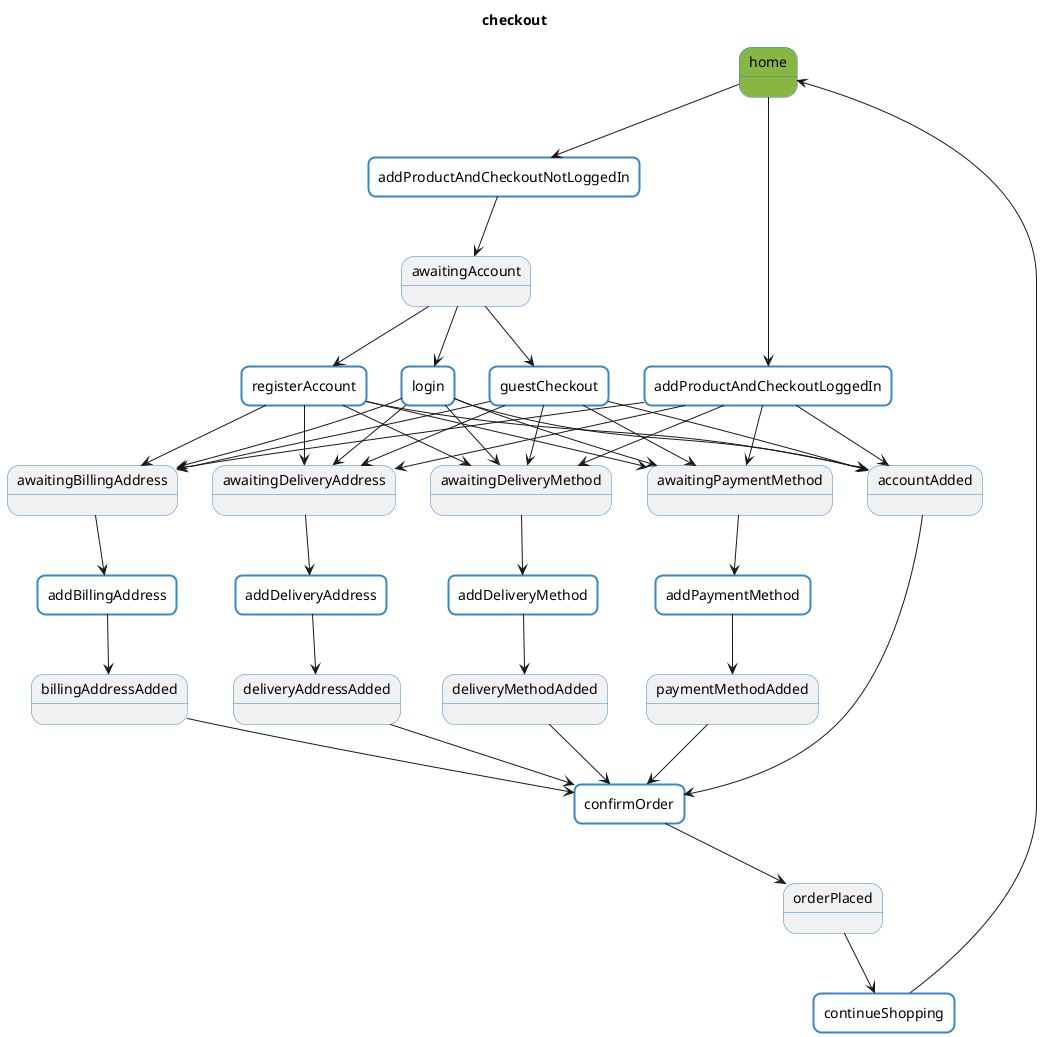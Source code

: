 @startuml
allow_mixing
title checkout
skinparam titleBorderRoundCorner 15
skinparam titleBorderThickness 2
skinparam state {
    BackgroundColor<<initial>> #87b741
    BackgroundColor<<marked>> #3887C6
    BorderColor #3887C6
    BorderColor<<marked>> Black
    FontColor<<marked>> White
}
skinparam agent {
    BackgroundColor #ffffff
    BorderColor #3887C6
}
state "home" <<initial>>
state "awaitingAccount"
state "awaitingBillingAddress"
state "awaitingDeliveryAddress"
state "awaitingDeliveryMethod"
state "awaitingPaymentMethod"
state "accountAdded"
state "billingAddressAdded"
state "deliveryAddressAdded"
state "deliveryMethodAdded"
state "paymentMethodAdded"
state "orderPlaced"
agent "addProductAndCheckoutNotLoggedIn"
agent "addProductAndCheckoutLoggedIn"
agent "login"
agent "guestCheckout"
agent "registerAccount"
agent "addBillingAddress"
agent "addDeliveryAddress"
agent "addDeliveryMethod"
agent "addPaymentMethod"
agent "confirmOrder"
agent "continueShopping"
"home" --> "addProductAndCheckoutNotLoggedIn"
"addProductAndCheckoutNotLoggedIn" --> "awaitingAccount"
"home" --> "addProductAndCheckoutLoggedIn"
"addProductAndCheckoutLoggedIn" --> "accountAdded"
"addProductAndCheckoutLoggedIn" --> "awaitingBillingAddress"
"addProductAndCheckoutLoggedIn" --> "awaitingDeliveryAddress"
"addProductAndCheckoutLoggedIn" --> "awaitingDeliveryMethod"
"addProductAndCheckoutLoggedIn" --> "awaitingPaymentMethod"
"awaitingAccount" --> "login"
"login" --> "accountAdded"
"login" --> "awaitingBillingAddress"
"login" --> "awaitingDeliveryAddress"
"login" --> "awaitingDeliveryMethod"
"login" --> "awaitingPaymentMethod"
"awaitingAccount" --> "guestCheckout"
"guestCheckout" --> "accountAdded"
"guestCheckout" --> "awaitingBillingAddress"
"guestCheckout" --> "awaitingDeliveryAddress"
"guestCheckout" --> "awaitingDeliveryMethod"
"guestCheckout" --> "awaitingPaymentMethod"
"awaitingAccount" --> "registerAccount"
"registerAccount" --> "accountAdded"
"registerAccount" --> "awaitingBillingAddress"
"registerAccount" --> "awaitingDeliveryAddress"
"registerAccount" --> "awaitingDeliveryMethod"
"registerAccount" --> "awaitingPaymentMethod"
"awaitingBillingAddress" --> "addBillingAddress"
"addBillingAddress" --> "billingAddressAdded"
"awaitingDeliveryAddress" --> "addDeliveryAddress"
"addDeliveryAddress" --> "deliveryAddressAdded"
"awaitingDeliveryMethod" --> "addDeliveryMethod"
"addDeliveryMethod" --> "deliveryMethodAdded"
"awaitingPaymentMethod" --> "addPaymentMethod"
"addPaymentMethod" --> "paymentMethodAdded"
"accountAdded" --> "confirmOrder"
"confirmOrder" --> "orderPlaced"
"billingAddressAdded" --> "confirmOrder"
"deliveryAddressAdded" --> "confirmOrder"
"deliveryMethodAdded" --> "confirmOrder"
"paymentMethodAdded" --> "confirmOrder"
"orderPlaced" --> "continueShopping"
"continueShopping" --> "home"
@enduml
